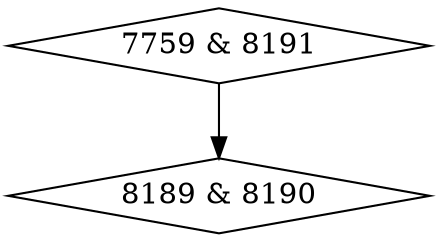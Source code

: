 digraph {
0 [label = "7759 & 8191", shape = diamond];
1 [label = "8189 & 8190", shape = diamond];
0->1;
}
